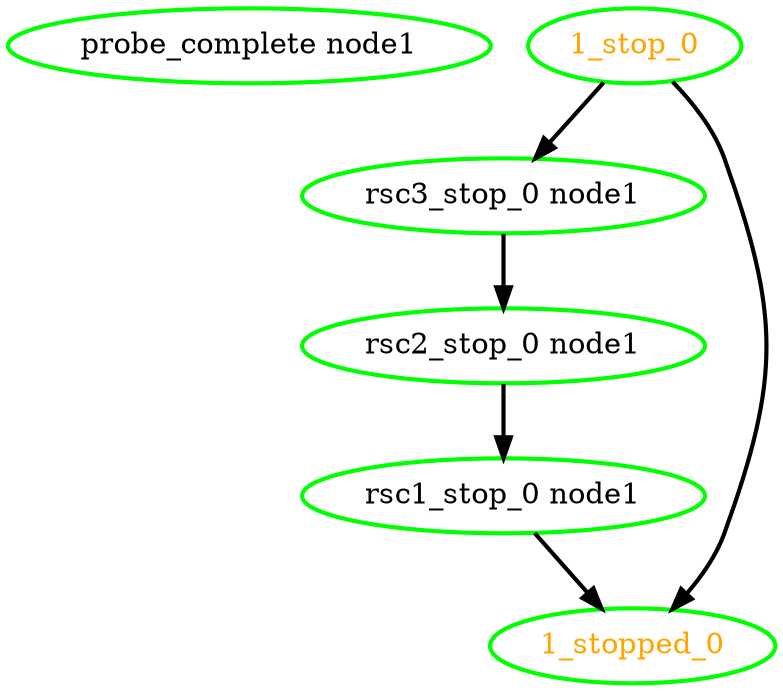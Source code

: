 digraph "g" {
	size = "30,30"
"probe_complete node1" [ style=bold color="green" fontcolor="black" ]
"rsc1_stop_0 node1" [ style=bold color="green" fontcolor="black" ]
"rsc2_stop_0 node1" [ style=bold color="green" fontcolor="black" ]
"rsc3_stop_0 node1" [ style=bold color="green" fontcolor="black" ]
"1_stop_0" [ style=bold color="green" fontcolor="orange" ]
"1_stopped_0" [ style=bold color="green" fontcolor="orange" ]
"rsc2_stop_0 node1" -> "rsc1_stop_0 node1" [ style = bold]
"rsc3_stop_0 node1" -> "rsc2_stop_0 node1" [ style = bold]
"1_stop_0" -> "rsc3_stop_0 node1" [ style = bold]
"rsc1_stop_0 node1" -> "1_stopped_0" [ style = bold]
"1_stop_0" -> "1_stopped_0" [ style = bold]
}
